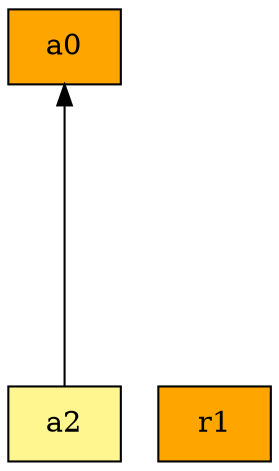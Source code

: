 digraph G {
rankdir=BT;ranksep="2.0";
"a0" [shape=record,fillcolor=orange,style=filled,label="{a0}"];
"a2" [shape=record,fillcolor=khaki1,style=filled,label="{a2}"];
"r1" [shape=record,fillcolor=orange,style=filled,label="{r1}"];
"a2" -> "a0"
}